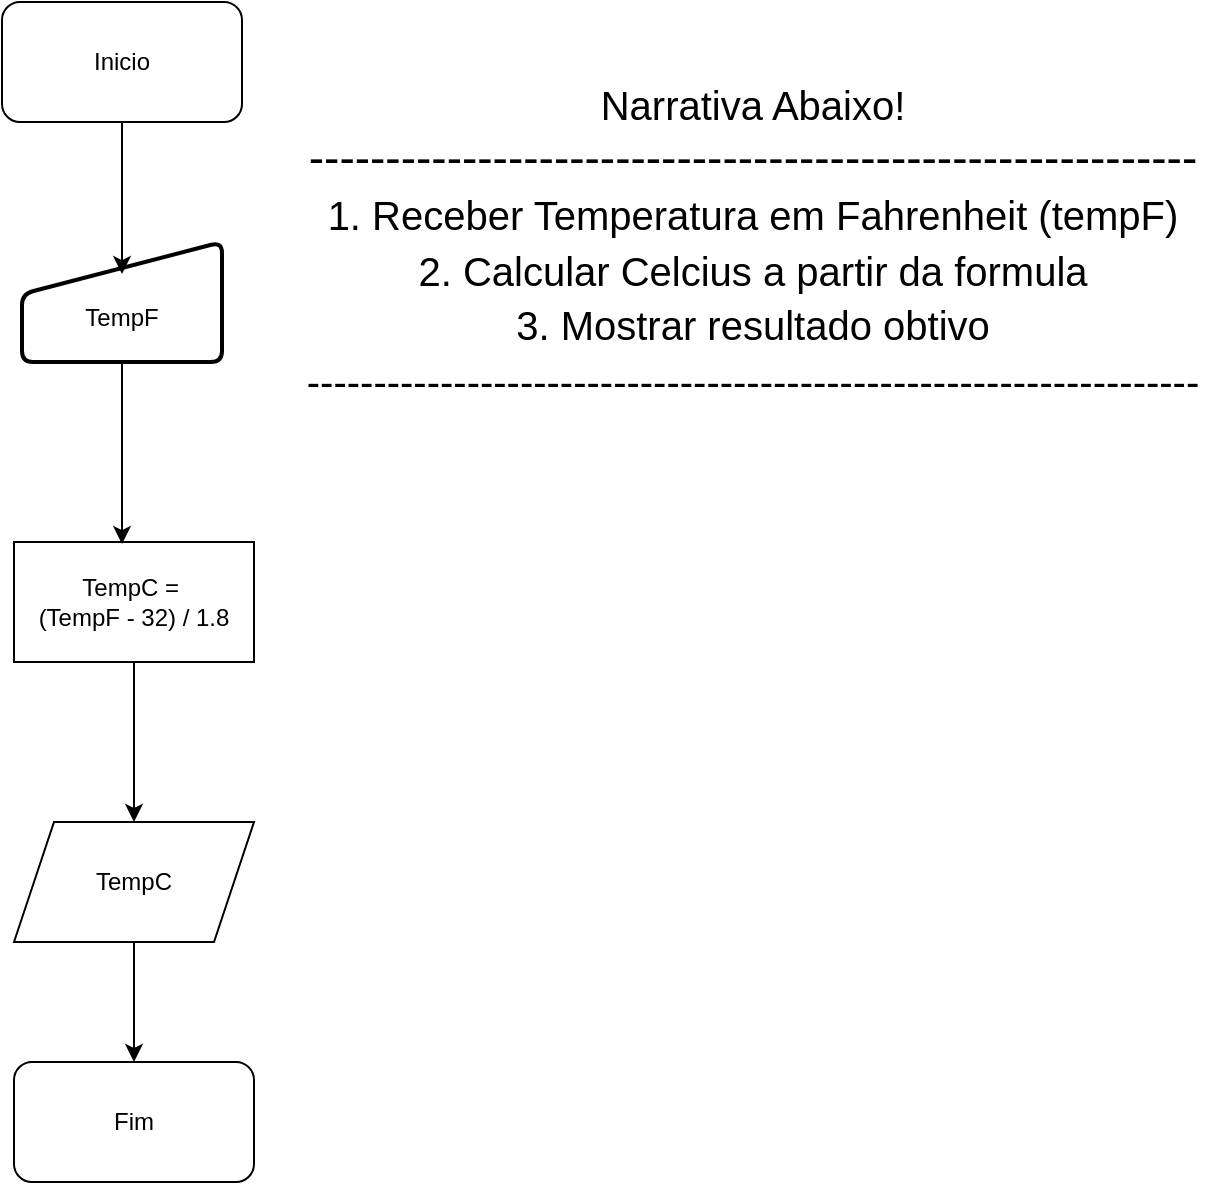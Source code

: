 <mxfile version="26.1.1">
  <diagram name="Página-1" id="QZRI5XEX4v3icSLjuebx">
    <mxGraphModel dx="1390" dy="762" grid="1" gridSize="10" guides="1" tooltips="1" connect="1" arrows="1" fold="1" page="1" pageScale="1" pageWidth="827" pageHeight="1169" math="0" shadow="0">
      <root>
        <mxCell id="0" />
        <mxCell id="1" parent="0" />
        <mxCell id="OdFzUex_ETXGbU3qXnvS-1" value="Inicio" style="rounded=1;whiteSpace=wrap;html=1;" vertex="1" parent="1">
          <mxGeometry x="200" y="40" width="120" height="60" as="geometry" />
        </mxCell>
        <mxCell id="OdFzUex_ETXGbU3qXnvS-14" value="" style="edgeStyle=orthogonalEdgeStyle;rounded=0;orthogonalLoop=1;jettySize=auto;html=1;" edge="1" parent="1" source="OdFzUex_ETXGbU3qXnvS-10" target="OdFzUex_ETXGbU3qXnvS-13">
          <mxGeometry relative="1" as="geometry" />
        </mxCell>
        <mxCell id="OdFzUex_ETXGbU3qXnvS-10" value="TempC =&amp;nbsp;&lt;div&gt;(TempF - 32) / 1.8&lt;/div&gt;" style="rounded=0;whiteSpace=wrap;html=1;" vertex="1" parent="1">
          <mxGeometry x="206" y="310" width="120" height="60" as="geometry" />
        </mxCell>
        <mxCell id="OdFzUex_ETXGbU3qXnvS-24" style="edgeStyle=orthogonalEdgeStyle;rounded=0;orthogonalLoop=1;jettySize=auto;html=1;entryX=0.5;entryY=0;entryDx=0;entryDy=0;" edge="1" parent="1" source="OdFzUex_ETXGbU3qXnvS-13" target="OdFzUex_ETXGbU3qXnvS-23">
          <mxGeometry relative="1" as="geometry" />
        </mxCell>
        <mxCell id="OdFzUex_ETXGbU3qXnvS-13" value="TempC" style="shape=parallelogram;perimeter=parallelogramPerimeter;whiteSpace=wrap;html=1;fixedSize=1;rounded=0;" vertex="1" parent="1">
          <mxGeometry x="206" y="450" width="120" height="60" as="geometry" />
        </mxCell>
        <mxCell id="OdFzUex_ETXGbU3qXnvS-16" value="&lt;div&gt;&lt;br&gt;&lt;/div&gt;&lt;div&gt;TempF&lt;/div&gt;" style="html=1;strokeWidth=2;shape=manualInput;whiteSpace=wrap;rounded=1;size=26;arcSize=11;" vertex="1" parent="1">
          <mxGeometry x="210" y="160" width="100" height="60" as="geometry" />
        </mxCell>
        <mxCell id="OdFzUex_ETXGbU3qXnvS-19" style="edgeStyle=orthogonalEdgeStyle;rounded=0;orthogonalLoop=1;jettySize=auto;html=1;entryX=0.45;entryY=0.017;entryDx=0;entryDy=0;entryPerimeter=0;" edge="1" parent="1" source="OdFzUex_ETXGbU3qXnvS-16" target="OdFzUex_ETXGbU3qXnvS-10">
          <mxGeometry relative="1" as="geometry" />
        </mxCell>
        <mxCell id="OdFzUex_ETXGbU3qXnvS-20" style="edgeStyle=orthogonalEdgeStyle;rounded=0;orthogonalLoop=1;jettySize=auto;html=1;entryX=0.5;entryY=0.267;entryDx=0;entryDy=0;entryPerimeter=0;" edge="1" parent="1" source="OdFzUex_ETXGbU3qXnvS-1" target="OdFzUex_ETXGbU3qXnvS-16">
          <mxGeometry relative="1" as="geometry" />
        </mxCell>
        <mxCell id="OdFzUex_ETXGbU3qXnvS-23" value="Fim" style="rounded=1;whiteSpace=wrap;html=1;" vertex="1" parent="1">
          <mxGeometry x="206" y="570" width="120" height="60" as="geometry" />
        </mxCell>
        <mxCell id="OdFzUex_ETXGbU3qXnvS-25" value="&lt;font style=&quot;font-size: 20px;&quot;&gt;Narrativa Abaixo!&lt;/font&gt;&lt;div&gt;----------------------------------------------------------&lt;/div&gt;&lt;div&gt;&lt;font style=&quot;font-size: 20px;&quot;&gt;1. Receber Temperatura em Fahrenheit (tempF)&lt;/font&gt;&lt;/div&gt;&lt;div&gt;&lt;font style=&quot;font-size: 20px;&quot;&gt;2. Calcular Celcius a partir da formula&lt;/font&gt;&lt;/div&gt;&lt;div&gt;&lt;font style=&quot;font-size: 20px;&quot;&gt;3. Mostrar resultado obtivo&lt;/font&gt;&lt;/div&gt;&lt;div&gt;&lt;font style=&quot;font-size: 20px;&quot;&gt;-------------------------------------------------------------------&lt;/font&gt;&lt;/div&gt;" style="text;html=1;align=center;verticalAlign=middle;resizable=0;points=[];autosize=1;strokeColor=none;fillColor=none;fontSize=23;" vertex="1" parent="1">
          <mxGeometry x="340" y="70" width="470" height="180" as="geometry" />
        </mxCell>
      </root>
    </mxGraphModel>
  </diagram>
</mxfile>
